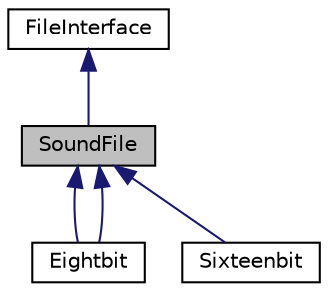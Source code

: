 digraph "SoundFile"
{
  edge [fontname="Helvetica",fontsize="10",labelfontname="Helvetica",labelfontsize="10"];
  node [fontname="Helvetica",fontsize="10",shape=record];
  Node0 [label="SoundFile",height=0.2,width=0.4,color="black", fillcolor="grey75", style="filled", fontcolor="black"];
  Node1 -> Node0 [dir="back",color="midnightblue",fontsize="10",style="solid"];
  Node1 [label="FileInterface",height=0.2,width=0.4,color="black", fillcolor="white", style="filled",URL="$d2/d64/classFileInterface.html"];
  Node0 -> Node2 [dir="back",color="midnightblue",fontsize="10",style="solid"];
  Node2 [label="Eightbit",height=0.2,width=0.4,color="black", fillcolor="white", style="filled",URL="$df/d5a/classEightbit.html"];
  Node0 -> Node2 [dir="back",color="midnightblue",fontsize="10",style="solid"];
  Node0 -> Node3 [dir="back",color="midnightblue",fontsize="10",style="solid"];
  Node3 [label="Sixteenbit",height=0.2,width=0.4,color="black", fillcolor="white", style="filled",URL="$d1/deb/classSixteenbit.html"];
}
